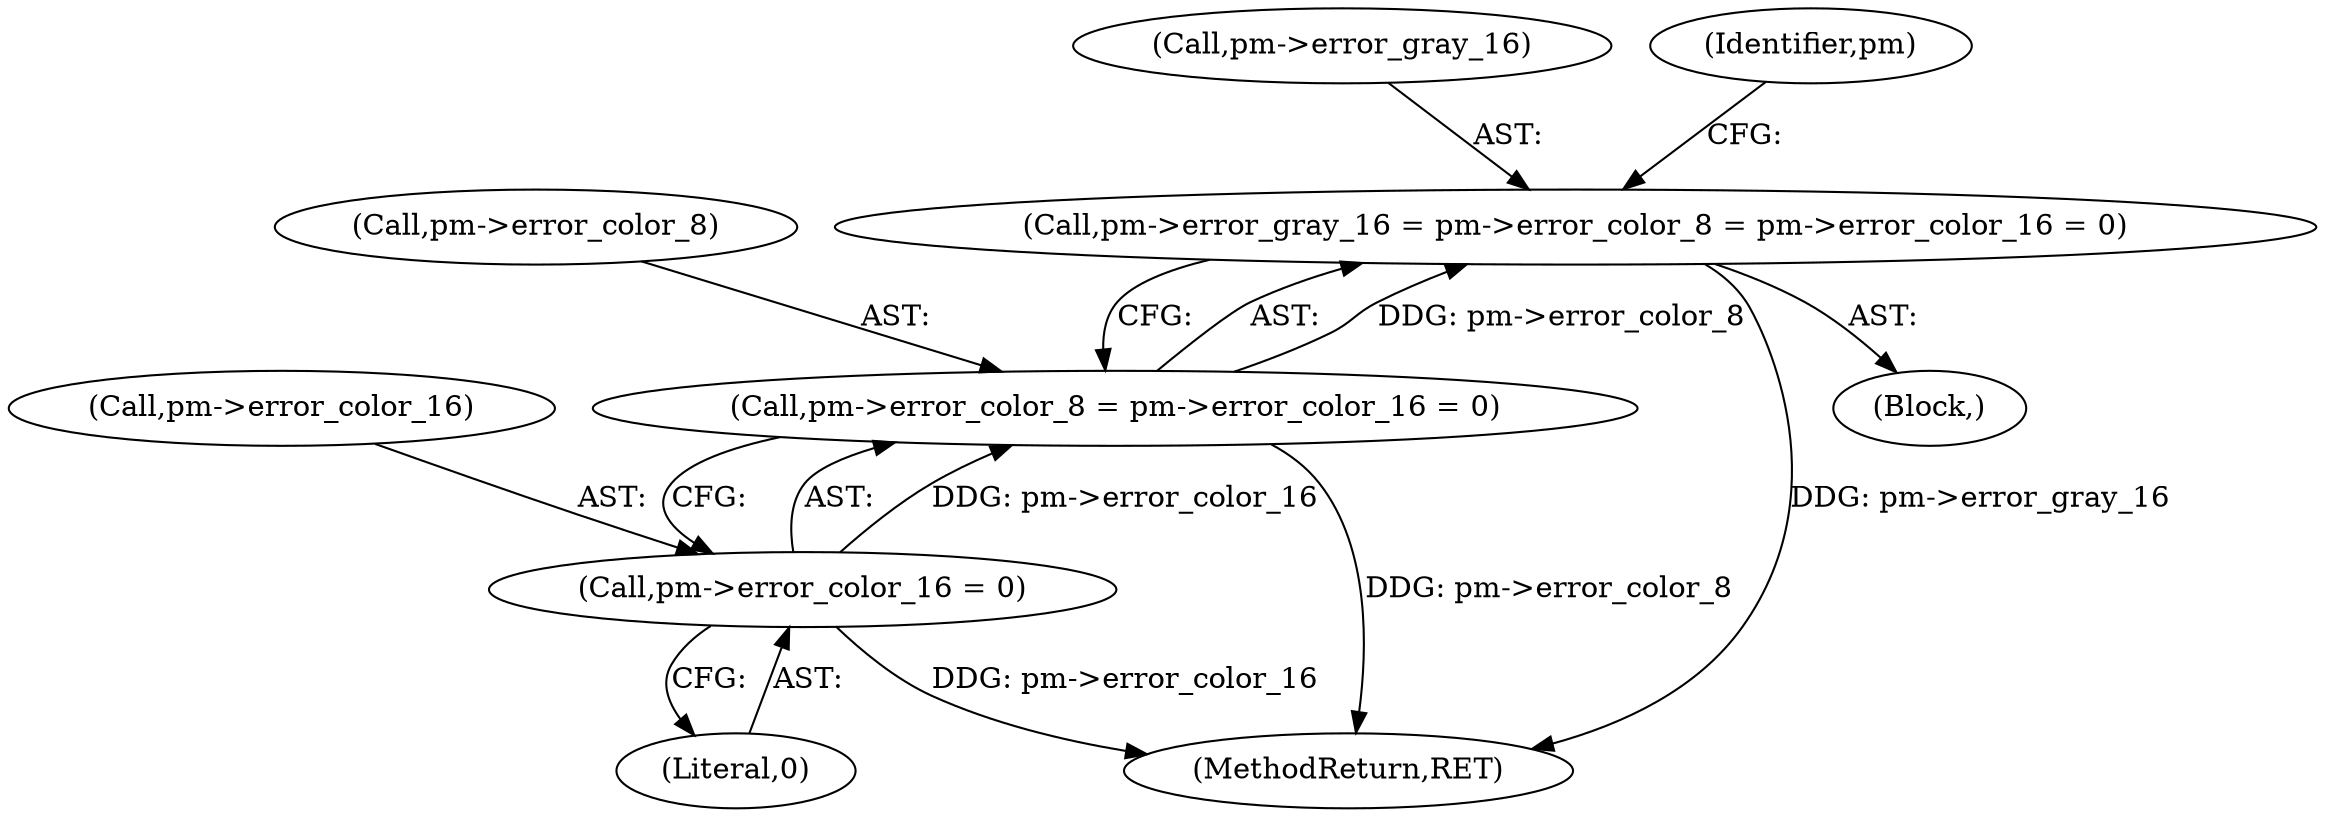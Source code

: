 digraph "0_Android_9d4853418ab2f754c2b63e091c29c5529b8b86ca_104@pointer" {
"1000252" [label="(Call,pm->error_gray_16 = pm->error_color_8 = pm->error_color_16 = 0)"];
"1000256" [label="(Call,pm->error_color_8 = pm->error_color_16 = 0)"];
"1000260" [label="(Call,pm->error_color_16 = 0)"];
"1000300" [label="(MethodReturn,RET)"];
"1000264" [label="(Literal,0)"];
"1000253" [label="(Call,pm->error_gray_16)"];
"1000267" [label="(Identifier,pm)"];
"1000257" [label="(Call,pm->error_color_8)"];
"1000261" [label="(Call,pm->error_color_16)"];
"1000256" [label="(Call,pm->error_color_8 = pm->error_color_16 = 0)"];
"1000260" [label="(Call,pm->error_color_16 = 0)"];
"1000104" [label="(Block,)"];
"1000252" [label="(Call,pm->error_gray_16 = pm->error_color_8 = pm->error_color_16 = 0)"];
"1000252" -> "1000104"  [label="AST: "];
"1000252" -> "1000256"  [label="CFG: "];
"1000253" -> "1000252"  [label="AST: "];
"1000256" -> "1000252"  [label="AST: "];
"1000267" -> "1000252"  [label="CFG: "];
"1000252" -> "1000300"  [label="DDG: pm->error_gray_16"];
"1000256" -> "1000252"  [label="DDG: pm->error_color_8"];
"1000256" -> "1000260"  [label="CFG: "];
"1000257" -> "1000256"  [label="AST: "];
"1000260" -> "1000256"  [label="AST: "];
"1000256" -> "1000300"  [label="DDG: pm->error_color_8"];
"1000260" -> "1000256"  [label="DDG: pm->error_color_16"];
"1000260" -> "1000264"  [label="CFG: "];
"1000261" -> "1000260"  [label="AST: "];
"1000264" -> "1000260"  [label="AST: "];
"1000260" -> "1000300"  [label="DDG: pm->error_color_16"];
}
